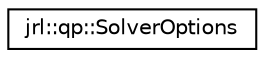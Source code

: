 digraph "Graphical Class Hierarchy"
{
 // LATEX_PDF_SIZE
  edge [fontname="Helvetica",fontsize="10",labelfontname="Helvetica",labelfontsize="10"];
  node [fontname="Helvetica",fontsize="10",shape=record];
  rankdir="LR";
  Node0 [label="jrl::qp::SolverOptions",height=0.2,width=0.4,color="black", fillcolor="white", style="filled",URL="$structjrl_1_1qp_1_1SolverOptions.html",tooltip=" "];
}

